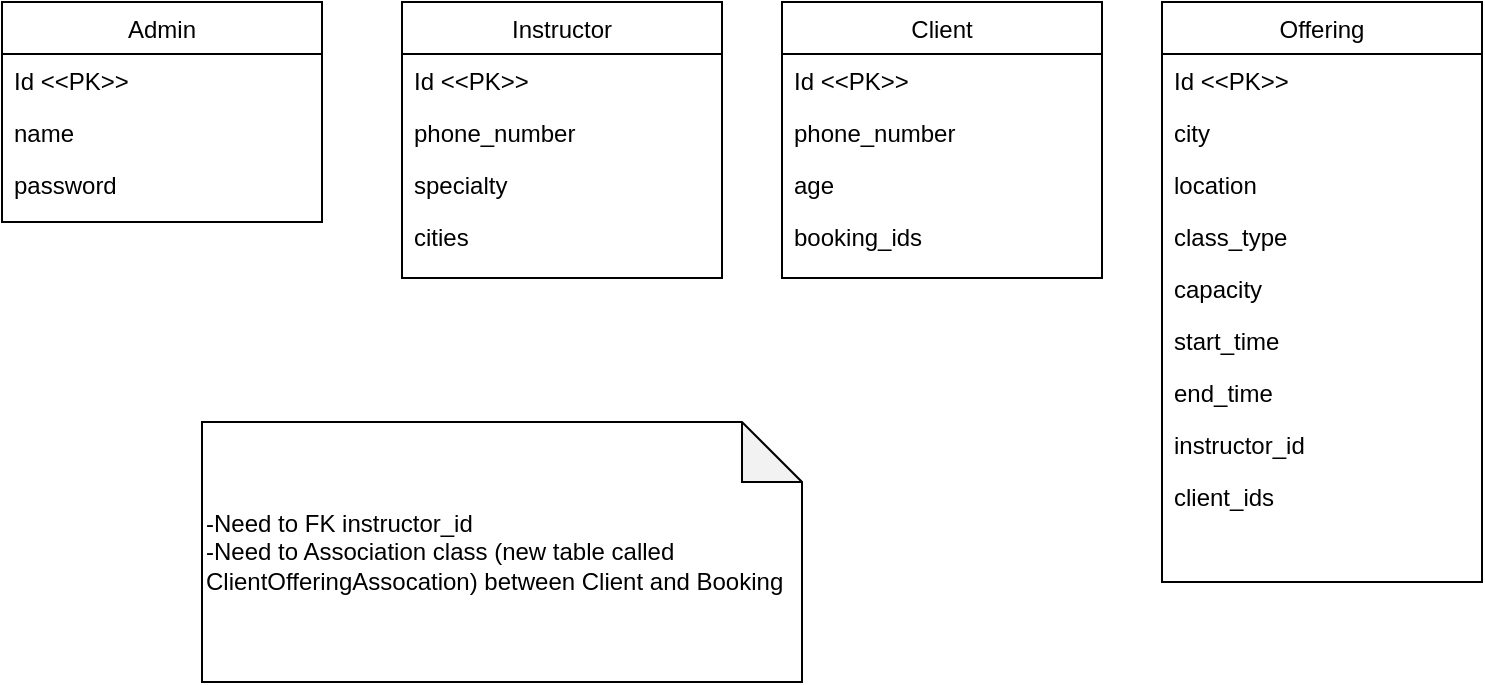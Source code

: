 <mxfile version="24.8.3">
  <diagram id="C5RBs43oDa-KdzZeNtuy" name="Page-1">
    <mxGraphModel dx="954" dy="558" grid="1" gridSize="10" guides="1" tooltips="1" connect="1" arrows="1" fold="1" page="1" pageScale="1" pageWidth="827" pageHeight="1169" math="0" shadow="0">
      <root>
        <mxCell id="WIyWlLk6GJQsqaUBKTNV-0" />
        <mxCell id="WIyWlLk6GJQsqaUBKTNV-1" parent="WIyWlLk6GJQsqaUBKTNV-0" />
        <mxCell id="zkfFHV4jXpPFQw0GAbJ--0" value="Admin" style="swimlane;fontStyle=0;align=center;verticalAlign=top;childLayout=stackLayout;horizontal=1;startSize=26;horizontalStack=0;resizeParent=1;resizeLast=0;collapsible=1;marginBottom=0;rounded=0;shadow=0;strokeWidth=1;" parent="WIyWlLk6GJQsqaUBKTNV-1" vertex="1">
          <mxGeometry x="60" y="110" width="160" height="110" as="geometry">
            <mxRectangle x="230" y="140" width="160" height="26" as="alternateBounds" />
          </mxGeometry>
        </mxCell>
        <mxCell id="zkfFHV4jXpPFQw0GAbJ--1" value="Id &lt;&lt;PK&gt;&gt;" style="text;align=left;verticalAlign=top;spacingLeft=4;spacingRight=4;overflow=hidden;rotatable=0;points=[[0,0.5],[1,0.5]];portConstraint=eastwest;" parent="zkfFHV4jXpPFQw0GAbJ--0" vertex="1">
          <mxGeometry y="26" width="160" height="26" as="geometry" />
        </mxCell>
        <mxCell id="zkfFHV4jXpPFQw0GAbJ--2" value="name" style="text;align=left;verticalAlign=top;spacingLeft=4;spacingRight=4;overflow=hidden;rotatable=0;points=[[0,0.5],[1,0.5]];portConstraint=eastwest;rounded=0;shadow=0;html=0;" parent="zkfFHV4jXpPFQw0GAbJ--0" vertex="1">
          <mxGeometry y="52" width="160" height="26" as="geometry" />
        </mxCell>
        <mxCell id="zkfFHV4jXpPFQw0GAbJ--3" value="password" style="text;align=left;verticalAlign=top;spacingLeft=4;spacingRight=4;overflow=hidden;rotatable=0;points=[[0,0.5],[1,0.5]];portConstraint=eastwest;rounded=0;shadow=0;html=0;" parent="zkfFHV4jXpPFQw0GAbJ--0" vertex="1">
          <mxGeometry y="78" width="160" height="26" as="geometry" />
        </mxCell>
        <mxCell id="DK9P_mDDTulv-ZxN6nuK-12" value="Instructor" style="swimlane;fontStyle=0;align=center;verticalAlign=top;childLayout=stackLayout;horizontal=1;startSize=26;horizontalStack=0;resizeParent=1;resizeLast=0;collapsible=1;marginBottom=0;rounded=0;shadow=0;strokeWidth=1;" vertex="1" parent="WIyWlLk6GJQsqaUBKTNV-1">
          <mxGeometry x="260" y="110" width="160" height="138" as="geometry">
            <mxRectangle x="230" y="140" width="160" height="26" as="alternateBounds" />
          </mxGeometry>
        </mxCell>
        <mxCell id="DK9P_mDDTulv-ZxN6nuK-13" value="Id &lt;&lt;PK&gt;&gt;" style="text;align=left;verticalAlign=top;spacingLeft=4;spacingRight=4;overflow=hidden;rotatable=0;points=[[0,0.5],[1,0.5]];portConstraint=eastwest;" vertex="1" parent="DK9P_mDDTulv-ZxN6nuK-12">
          <mxGeometry y="26" width="160" height="26" as="geometry" />
        </mxCell>
        <mxCell id="DK9P_mDDTulv-ZxN6nuK-14" value="phone_number" style="text;align=left;verticalAlign=top;spacingLeft=4;spacingRight=4;overflow=hidden;rotatable=0;points=[[0,0.5],[1,0.5]];portConstraint=eastwest;rounded=0;shadow=0;html=0;" vertex="1" parent="DK9P_mDDTulv-ZxN6nuK-12">
          <mxGeometry y="52" width="160" height="26" as="geometry" />
        </mxCell>
        <mxCell id="DK9P_mDDTulv-ZxN6nuK-15" value="specialty" style="text;align=left;verticalAlign=top;spacingLeft=4;spacingRight=4;overflow=hidden;rotatable=0;points=[[0,0.5],[1,0.5]];portConstraint=eastwest;rounded=0;shadow=0;html=0;" vertex="1" parent="DK9P_mDDTulv-ZxN6nuK-12">
          <mxGeometry y="78" width="160" height="26" as="geometry" />
        </mxCell>
        <mxCell id="DK9P_mDDTulv-ZxN6nuK-30" value="cities" style="text;align=left;verticalAlign=top;spacingLeft=4;spacingRight=4;overflow=hidden;rotatable=0;points=[[0,0.5],[1,0.5]];portConstraint=eastwest;rounded=0;shadow=0;html=0;" vertex="1" parent="DK9P_mDDTulv-ZxN6nuK-12">
          <mxGeometry y="104" width="160" height="26" as="geometry" />
        </mxCell>
        <mxCell id="DK9P_mDDTulv-ZxN6nuK-18" value="Client" style="swimlane;fontStyle=0;align=center;verticalAlign=top;childLayout=stackLayout;horizontal=1;startSize=26;horizontalStack=0;resizeParent=1;resizeLast=0;collapsible=1;marginBottom=0;rounded=0;shadow=0;strokeWidth=1;" vertex="1" parent="WIyWlLk6GJQsqaUBKTNV-1">
          <mxGeometry x="450" y="110" width="160" height="138" as="geometry">
            <mxRectangle x="230" y="140" width="160" height="26" as="alternateBounds" />
          </mxGeometry>
        </mxCell>
        <mxCell id="DK9P_mDDTulv-ZxN6nuK-19" value="Id &lt;&lt;PK&gt;&gt;" style="text;align=left;verticalAlign=top;spacingLeft=4;spacingRight=4;overflow=hidden;rotatable=0;points=[[0,0.5],[1,0.5]];portConstraint=eastwest;" vertex="1" parent="DK9P_mDDTulv-ZxN6nuK-18">
          <mxGeometry y="26" width="160" height="26" as="geometry" />
        </mxCell>
        <mxCell id="DK9P_mDDTulv-ZxN6nuK-20" value="phone_number" style="text;align=left;verticalAlign=top;spacingLeft=4;spacingRight=4;overflow=hidden;rotatable=0;points=[[0,0.5],[1,0.5]];portConstraint=eastwest;rounded=0;shadow=0;html=0;" vertex="1" parent="DK9P_mDDTulv-ZxN6nuK-18">
          <mxGeometry y="52" width="160" height="26" as="geometry" />
        </mxCell>
        <mxCell id="DK9P_mDDTulv-ZxN6nuK-21" value="age" style="text;align=left;verticalAlign=top;spacingLeft=4;spacingRight=4;overflow=hidden;rotatable=0;points=[[0,0.5],[1,0.5]];portConstraint=eastwest;rounded=0;shadow=0;html=0;" vertex="1" parent="DK9P_mDDTulv-ZxN6nuK-18">
          <mxGeometry y="78" width="160" height="26" as="geometry" />
        </mxCell>
        <mxCell id="DK9P_mDDTulv-ZxN6nuK-31" value="booking_ids" style="text;align=left;verticalAlign=top;spacingLeft=4;spacingRight=4;overflow=hidden;rotatable=0;points=[[0,0.5],[1,0.5]];portConstraint=eastwest;rounded=0;shadow=0;html=0;" vertex="1" parent="DK9P_mDDTulv-ZxN6nuK-18">
          <mxGeometry y="104" width="160" height="26" as="geometry" />
        </mxCell>
        <mxCell id="DK9P_mDDTulv-ZxN6nuK-24" value="Offering" style="swimlane;fontStyle=0;align=center;verticalAlign=top;childLayout=stackLayout;horizontal=1;startSize=26;horizontalStack=0;resizeParent=1;resizeLast=0;collapsible=1;marginBottom=0;rounded=0;shadow=0;strokeWidth=1;" vertex="1" parent="WIyWlLk6GJQsqaUBKTNV-1">
          <mxGeometry x="640" y="110" width="160" height="290" as="geometry">
            <mxRectangle x="230" y="140" width="160" height="26" as="alternateBounds" />
          </mxGeometry>
        </mxCell>
        <mxCell id="DK9P_mDDTulv-ZxN6nuK-25" value="Id &lt;&lt;PK&gt;&gt;" style="text;align=left;verticalAlign=top;spacingLeft=4;spacingRight=4;overflow=hidden;rotatable=0;points=[[0,0.5],[1,0.5]];portConstraint=eastwest;" vertex="1" parent="DK9P_mDDTulv-ZxN6nuK-24">
          <mxGeometry y="26" width="160" height="26" as="geometry" />
        </mxCell>
        <mxCell id="DK9P_mDDTulv-ZxN6nuK-26" value="city&#xa;" style="text;align=left;verticalAlign=top;spacingLeft=4;spacingRight=4;overflow=hidden;rotatable=0;points=[[0,0.5],[1,0.5]];portConstraint=eastwest;rounded=0;shadow=0;html=0;" vertex="1" parent="DK9P_mDDTulv-ZxN6nuK-24">
          <mxGeometry y="52" width="160" height="26" as="geometry" />
        </mxCell>
        <mxCell id="DK9P_mDDTulv-ZxN6nuK-27" value="location" style="text;align=left;verticalAlign=top;spacingLeft=4;spacingRight=4;overflow=hidden;rotatable=0;points=[[0,0.5],[1,0.5]];portConstraint=eastwest;rounded=0;shadow=0;html=0;" vertex="1" parent="DK9P_mDDTulv-ZxN6nuK-24">
          <mxGeometry y="78" width="160" height="26" as="geometry" />
        </mxCell>
        <mxCell id="DK9P_mDDTulv-ZxN6nuK-32" value="class_type" style="text;align=left;verticalAlign=top;spacingLeft=4;spacingRight=4;overflow=hidden;rotatable=0;points=[[0,0.5],[1,0.5]];portConstraint=eastwest;rounded=0;shadow=0;html=0;" vertex="1" parent="DK9P_mDDTulv-ZxN6nuK-24">
          <mxGeometry y="104" width="160" height="26" as="geometry" />
        </mxCell>
        <mxCell id="DK9P_mDDTulv-ZxN6nuK-34" value="capacity" style="text;align=left;verticalAlign=top;spacingLeft=4;spacingRight=4;overflow=hidden;rotatable=0;points=[[0,0.5],[1,0.5]];portConstraint=eastwest;rounded=0;shadow=0;html=0;" vertex="1" parent="DK9P_mDDTulv-ZxN6nuK-24">
          <mxGeometry y="130" width="160" height="26" as="geometry" />
        </mxCell>
        <mxCell id="DK9P_mDDTulv-ZxN6nuK-33" value="start_time" style="text;align=left;verticalAlign=top;spacingLeft=4;spacingRight=4;overflow=hidden;rotatable=0;points=[[0,0.5],[1,0.5]];portConstraint=eastwest;rounded=0;shadow=0;html=0;" vertex="1" parent="DK9P_mDDTulv-ZxN6nuK-24">
          <mxGeometry y="156" width="160" height="26" as="geometry" />
        </mxCell>
        <mxCell id="DK9P_mDDTulv-ZxN6nuK-35" value="end_time" style="text;align=left;verticalAlign=top;spacingLeft=4;spacingRight=4;overflow=hidden;rotatable=0;points=[[0,0.5],[1,0.5]];portConstraint=eastwest;rounded=0;shadow=0;html=0;" vertex="1" parent="DK9P_mDDTulv-ZxN6nuK-24">
          <mxGeometry y="182" width="160" height="26" as="geometry" />
        </mxCell>
        <mxCell id="DK9P_mDDTulv-ZxN6nuK-36" value="instructor_id" style="text;align=left;verticalAlign=top;spacingLeft=4;spacingRight=4;overflow=hidden;rotatable=0;points=[[0,0.5],[1,0.5]];portConstraint=eastwest;rounded=0;shadow=0;html=0;" vertex="1" parent="DK9P_mDDTulv-ZxN6nuK-24">
          <mxGeometry y="208" width="160" height="26" as="geometry" />
        </mxCell>
        <mxCell id="DK9P_mDDTulv-ZxN6nuK-37" value="client_ids" style="text;align=left;verticalAlign=top;spacingLeft=4;spacingRight=4;overflow=hidden;rotatable=0;points=[[0,0.5],[1,0.5]];portConstraint=eastwest;rounded=0;shadow=0;html=0;" vertex="1" parent="DK9P_mDDTulv-ZxN6nuK-24">
          <mxGeometry y="234" width="160" height="26" as="geometry" />
        </mxCell>
        <mxCell id="DK9P_mDDTulv-ZxN6nuK-38" value="-Need to FK instructor_id&lt;div&gt;-Need to Association class (new table called ClientOfferingAssocation) between Client and Booking&lt;/div&gt;" style="shape=note;whiteSpace=wrap;html=1;backgroundOutline=1;darkOpacity=0.05;align=left;" vertex="1" parent="WIyWlLk6GJQsqaUBKTNV-1">
          <mxGeometry x="160" y="320" width="300" height="130" as="geometry" />
        </mxCell>
      </root>
    </mxGraphModel>
  </diagram>
</mxfile>

